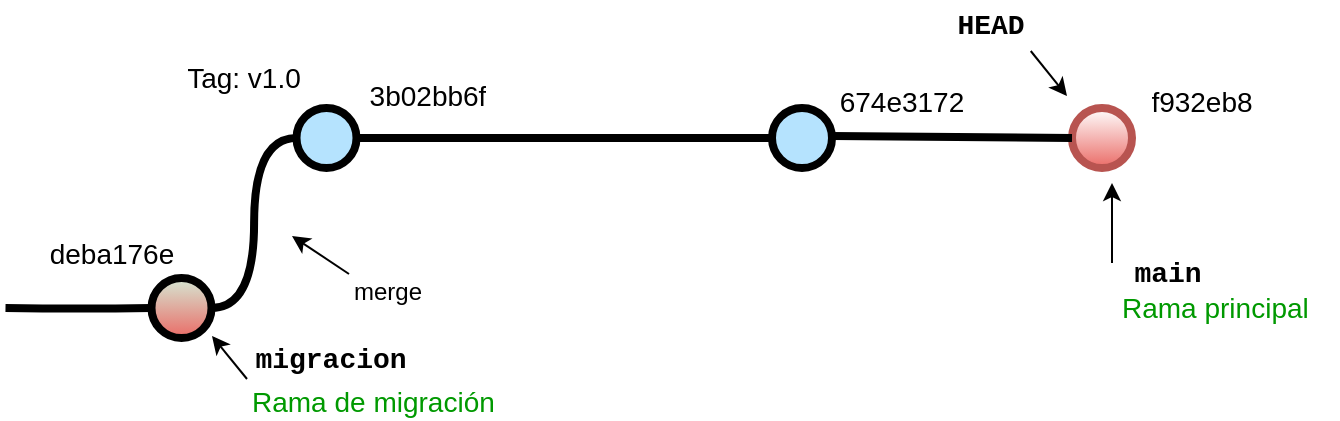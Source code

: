 <mxfile version="24.8.6">
  <diagram id="yPxyJZ8AM_hMuL3Unpa9" name="complex gitflow">
    <mxGraphModel dx="1434" dy="762" grid="1" gridSize="10" guides="1" tooltips="1" connect="1" arrows="1" fold="1" page="1" pageScale="1" pageWidth="583" pageHeight="413" math="0" shadow="0">
      <root>
        <mxCell id="0" />
        <mxCell id="1" parent="0" />
        <mxCell id="uWUnNED6HEl2aK5fdaIb-80" value="" style="edgeStyle=orthogonalEdgeStyle;curved=1;rounded=0;orthogonalLoop=1;jettySize=auto;html=1;endArrow=none;endFill=0;strokeWidth=4;entryX=0;entryY=0.5;entryDx=0;entryDy=0;entryPerimeter=0;" parent="1" source="uWUnNED6HEl2aK5fdaIb-11" edge="1">
          <mxGeometry relative="1" as="geometry">
            <mxPoint x="861.25" y="211" as="targetPoint" />
          </mxGeometry>
        </mxCell>
        <mxCell id="uWUnNED6HEl2aK5fdaIb-11" value="" style="verticalLabelPosition=bottom;verticalAlign=top;html=1;strokeWidth=4;shape=mxgraph.flowchart.on-page_reference;plain-blue;gradientColor=none;strokeColor=#000000;fillColor=#B5E3FE;" parent="1" vertex="1">
          <mxGeometry x="622.25" y="196" width="30" height="30" as="geometry" />
        </mxCell>
        <mxCell id="uWUnNED6HEl2aK5fdaIb-13" value="main" style="text;html=1;strokeColor=none;fillColor=none;align=center;verticalAlign=middle;whiteSpace=wrap;overflow=hidden;fontSize=14;fontStyle=1;fontFamily=Courier New;" parent="1" vertex="1">
          <mxGeometry x="1032.75" y="257.5" width="50" height="42" as="geometry" />
        </mxCell>
        <mxCell id="uWUnNED6HEl2aK5fdaIb-16" style="edgeStyle=orthogonalEdgeStyle;curved=1;rounded=0;html=1;exitX=1;exitY=0.5;exitPerimeter=0;entryX=0;entryY=0.5;entryPerimeter=0;endArrow=none;endFill=0;jettySize=auto;orthogonalLoop=1;strokeWidth=4;fontSize=15;" parent="1" target="uWUnNED6HEl2aK5fdaIb-19" edge="1">
          <mxGeometry relative="1" as="geometry">
            <mxPoint x="476.75" y="296" as="sourcePoint" />
          </mxGeometry>
        </mxCell>
        <mxCell id="uWUnNED6HEl2aK5fdaIb-18" style="edgeStyle=orthogonalEdgeStyle;curved=1;rounded=0;html=1;exitX=1;exitY=0.5;exitPerimeter=0;entryX=0;entryY=0.5;entryPerimeter=0;endArrow=none;endFill=0;jettySize=auto;orthogonalLoop=1;strokeWidth=4;fontSize=15;" parent="1" source="uWUnNED6HEl2aK5fdaIb-19" target="uWUnNED6HEl2aK5fdaIb-11" edge="1">
          <mxGeometry relative="1" as="geometry" />
        </mxCell>
        <mxCell id="uWUnNED6HEl2aK5fdaIb-19" value="" style="verticalLabelPosition=bottom;verticalAlign=top;html=1;strokeWidth=4;shape=mxgraph.flowchart.on-page_reference;plain-purple;gradientColor=#EA6B66;strokeColor=#000000;fillColor=#D5E8D4;" parent="1" vertex="1">
          <mxGeometry x="549.75" y="281" width="30" height="30" as="geometry" />
        </mxCell>
        <mxCell id="uWUnNED6HEl2aK5fdaIb-90" value="Rama principal" style="text;html=1;strokeColor=none;fillColor=none;align=left;verticalAlign=middle;whiteSpace=wrap;overflow=hidden;fontSize=14;fontStyle=0;fontColor=#009900;" parent="1" vertex="1">
          <mxGeometry x="1032.75" y="284.5" width="110" height="20" as="geometry" />
        </mxCell>
        <mxCell id="uWUnNED6HEl2aK5fdaIb-101" value="3b02bb6f" style="text;html=1;strokeColor=none;fillColor=none;align=center;verticalAlign=middle;whiteSpace=wrap;overflow=hidden;fontSize=14;" parent="1" vertex="1">
          <mxGeometry x="648.5" y="178" width="78.25" height="24" as="geometry" />
        </mxCell>
        <mxCell id="uWUnNED6HEl2aK5fdaIb-116" value="Tag: v1.0" style="text;html=1;strokeColor=none;fillColor=none;align=center;verticalAlign=middle;whiteSpace=wrap;overflow=hidden;fontSize=14;" parent="1" vertex="1">
          <mxGeometry x="560" y="170" width="71.75" height="20" as="geometry" />
        </mxCell>
        <mxCell id="9hBKPDzoitwpIBdzFDQ7-14" value="" style="endArrow=classic;html=1;strokeWidth=1;fontFamily=Courier New;fontColor=#009900;" parent="1" edge="1">
          <mxGeometry width="50" height="50" relative="1" as="geometry">
            <mxPoint x="1030" y="273.5" as="sourcePoint" />
            <mxPoint x="1030" y="233.5" as="targetPoint" />
          </mxGeometry>
        </mxCell>
        <mxCell id="9hBKPDzoitwpIBdzFDQ7-61" value="674e3172" style="text;html=1;strokeColor=none;fillColor=none;align=center;verticalAlign=middle;whiteSpace=wrap;overflow=hidden;fontSize=14;" parent="1" vertex="1">
          <mxGeometry x="890" y="182" width="70" height="20" as="geometry" />
        </mxCell>
        <mxCell id="5Q0-7Mldxq0anP85nqFH-7" value="" style="endArrow=classic;html=1;rounded=0;exitX=0;exitY=0.25;exitDx=0;exitDy=0;" edge="1" parent="1" source="5Q0-7Mldxq0anP85nqFH-9">
          <mxGeometry width="50" height="50" relative="1" as="geometry">
            <mxPoint x="650" y="280" as="sourcePoint" />
            <mxPoint x="620" y="260" as="targetPoint" />
          </mxGeometry>
        </mxCell>
        <mxCell id="5Q0-7Mldxq0anP85nqFH-9" value="&lt;div style=&quot;&quot;&gt;&lt;span&gt;merge&lt;/span&gt;&lt;/div&gt;" style="text;html=1;strokeColor=none;fillColor=none;align=left;verticalAlign=middle;whiteSpace=wrap;overflow=hidden;fontSize=12;fontStyle=0;fontColor=#000000;" vertex="1" parent="1">
          <mxGeometry x="648.5" y="270" width="47.75" height="36" as="geometry" />
        </mxCell>
        <mxCell id="5Q0-7Mldxq0anP85nqFH-12" value="migracion&lt;div&gt;&lt;br&gt;&lt;/div&gt;" style="text;html=1;strokeColor=none;fillColor=none;align=center;verticalAlign=middle;whiteSpace=wrap;overflow=hidden;fontSize=14;fontStyle=1;fontFamily=Courier New;" vertex="1" parent="1">
          <mxGeometry x="597.5" y="311" width="82.5" height="25.5" as="geometry" />
        </mxCell>
        <mxCell id="5Q0-7Mldxq0anP85nqFH-13" value="Rama de migración" style="text;html=1;strokeColor=none;fillColor=none;align=left;verticalAlign=middle;whiteSpace=wrap;overflow=hidden;fontSize=14;fontStyle=0;fontColor=#009900;" vertex="1" parent="1">
          <mxGeometry x="597.5" y="331.5" width="132.5" height="20" as="geometry" />
        </mxCell>
        <mxCell id="5Q0-7Mldxq0anP85nqFH-15" value="" style="endArrow=classic;html=1;rounded=0;exitX=0;exitY=0;exitDx=0;exitDy=0;" edge="1" parent="1" source="5Q0-7Mldxq0anP85nqFH-13">
          <mxGeometry width="50" height="50" relative="1" as="geometry">
            <mxPoint x="570" y="340" as="sourcePoint" />
            <mxPoint x="580" y="310" as="targetPoint" />
          </mxGeometry>
        </mxCell>
        <mxCell id="5Q0-7Mldxq0anP85nqFH-17" value="&lt;div&gt;HEAD&lt;/div&gt;" style="text;html=1;strokeColor=none;fillColor=none;align=center;verticalAlign=middle;whiteSpace=wrap;overflow=hidden;fontSize=14;fontStyle=1;fontFamily=Courier New;" vertex="1" parent="1">
          <mxGeometry x="927.5" y="142" width="82.5" height="25.5" as="geometry" />
        </mxCell>
        <mxCell id="5Q0-7Mldxq0anP85nqFH-18" value="" style="endArrow=classic;html=1;rounded=0;exitX=0.75;exitY=1;exitDx=0;exitDy=0;" edge="1" parent="1" source="5Q0-7Mldxq0anP85nqFH-17">
          <mxGeometry width="50" height="50" relative="1" as="geometry">
            <mxPoint x="807.5" y="290" as="sourcePoint" />
            <mxPoint x="1007.5" y="190" as="targetPoint" />
          </mxGeometry>
        </mxCell>
        <mxCell id="5Q0-7Mldxq0anP85nqFH-23" value="deba176e" style="text;html=1;strokeColor=none;fillColor=none;align=center;verticalAlign=middle;whiteSpace=wrap;overflow=hidden;fontSize=14;" vertex="1" parent="1">
          <mxGeometry x="490.63" y="257" width="78.25" height="24" as="geometry" />
        </mxCell>
        <mxCell id="5Q0-7Mldxq0anP85nqFH-33" value="" style="verticalLabelPosition=bottom;verticalAlign=top;html=1;strokeWidth=4;shape=mxgraph.flowchart.on-page_reference;plain-blue;gradientColor=#EA6B66;strokeColor=#B85450;fillColor=default;" vertex="1" parent="1">
          <mxGeometry x="1010" y="196" width="30" height="30" as="geometry" />
        </mxCell>
        <mxCell id="5Q0-7Mldxq0anP85nqFH-34" value="" style="verticalLabelPosition=bottom;verticalAlign=top;html=1;strokeWidth=4;shape=mxgraph.flowchart.on-page_reference;plain-blue;gradientColor=none;strokeColor=#000000;fillColor=#B5E3FE;" vertex="1" parent="1">
          <mxGeometry x="860" y="196" width="30" height="30" as="geometry" />
        </mxCell>
        <mxCell id="5Q0-7Mldxq0anP85nqFH-35" value="" style="edgeStyle=orthogonalEdgeStyle;curved=1;rounded=0;orthogonalLoop=1;jettySize=auto;html=1;endArrow=none;endFill=0;strokeWidth=4;entryX=0;entryY=0.5;entryDx=0;entryDy=0;entryPerimeter=0;" edge="1" parent="1" target="5Q0-7Mldxq0anP85nqFH-33">
          <mxGeometry relative="1" as="geometry">
            <mxPoint x="1099.25" y="210.5" as="targetPoint" />
            <mxPoint x="890" y="210" as="sourcePoint" />
          </mxGeometry>
        </mxCell>
        <mxCell id="5Q0-7Mldxq0anP85nqFH-36" value="f932eb8" style="text;html=1;strokeColor=none;fillColor=none;align=center;verticalAlign=middle;whiteSpace=wrap;overflow=hidden;fontSize=14;" vertex="1" parent="1">
          <mxGeometry x="1040" y="182" width="70" height="20" as="geometry" />
        </mxCell>
      </root>
    </mxGraphModel>
  </diagram>
</mxfile>
